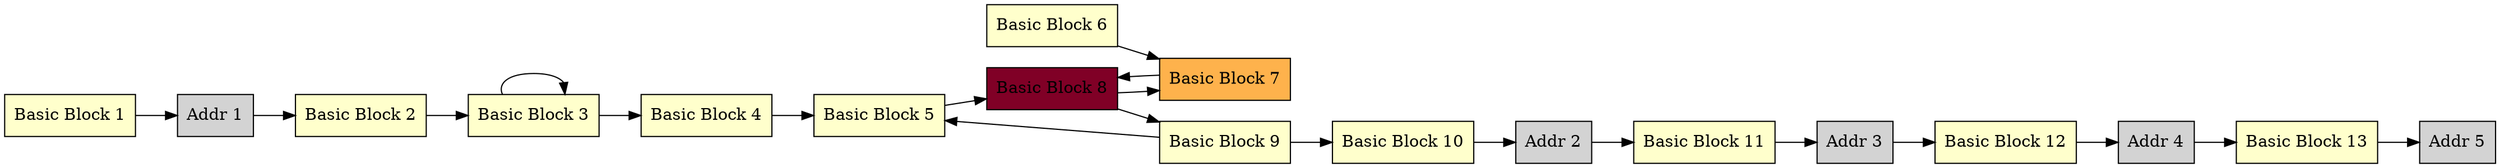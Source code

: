 digraph "main"{
	rankdir=LR;
	node[shape=box,colorscheme=ylorrd9, style=filled];

	"Basic Block 1" [fillcolor=1];
	"Basic Block 2" [fillcolor=1];
	"Basic Block 3" [fillcolor=1];
	"Basic Block 4" [fillcolor=1];
	"Basic Block 5" [fillcolor=1];
	"Basic Block 6" [fillcolor=1];
	"Basic Block 7" [fillcolor=4];
	"Basic Block 8" [fillcolor=9];
	"Basic Block 9" [fillcolor=1];
	"Basic Block 10" [fillcolor=1];
	"Basic Block 11" [fillcolor=1];
	"Basic Block 12" [fillcolor=1];
	"Basic Block 13" [fillcolor=1];
	"Addr 1";
	"Addr 2";
	"Addr 3";
	"Addr 4";
	"Addr 5";

	"Basic Block 1"->"Addr 1";
	"Addr 1"->"Basic Block 2";
	"Basic Block 2"->"Basic Block 3";
	"Basic Block 3"->"Basic Block 3";
	"Basic Block 3"->"Basic Block 4";
	"Basic Block 4"->"Basic Block 5";
	"Basic Block 5"->"Basic Block 8";
	"Basic Block 6"->"Basic Block 7";
	"Basic Block 7"->"Basic Block 8";
	"Basic Block 8"->"Basic Block 7";
	"Basic Block 8"->"Basic Block 9";
	"Basic Block 9"->"Basic Block 5";
	"Basic Block 9"->"Basic Block 10";
	"Basic Block 10"->"Addr 2";
	"Addr 2"->"Basic Block 11";
	"Basic Block 11"->"Addr 3";
	"Addr 3"->"Basic Block 12";
	"Basic Block 12"->"Addr 4";
	"Addr 4"->"Basic Block 13";
	"Basic Block 13"->"Addr 5";
}
